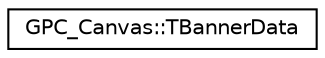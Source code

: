 digraph G
{
  edge [fontname="Helvetica",fontsize="10",labelfontname="Helvetica",labelfontsize="10"];
  node [fontname="Helvetica",fontsize="10",shape=record];
  rankdir=LR;
  Node1 [label="GPC_Canvas::TBannerData",height=0.2,width=0.4,color="black", fillcolor="white", style="filled",URL="$dc/df5/structGPC__Canvas_1_1TBannerData.html"];
}
